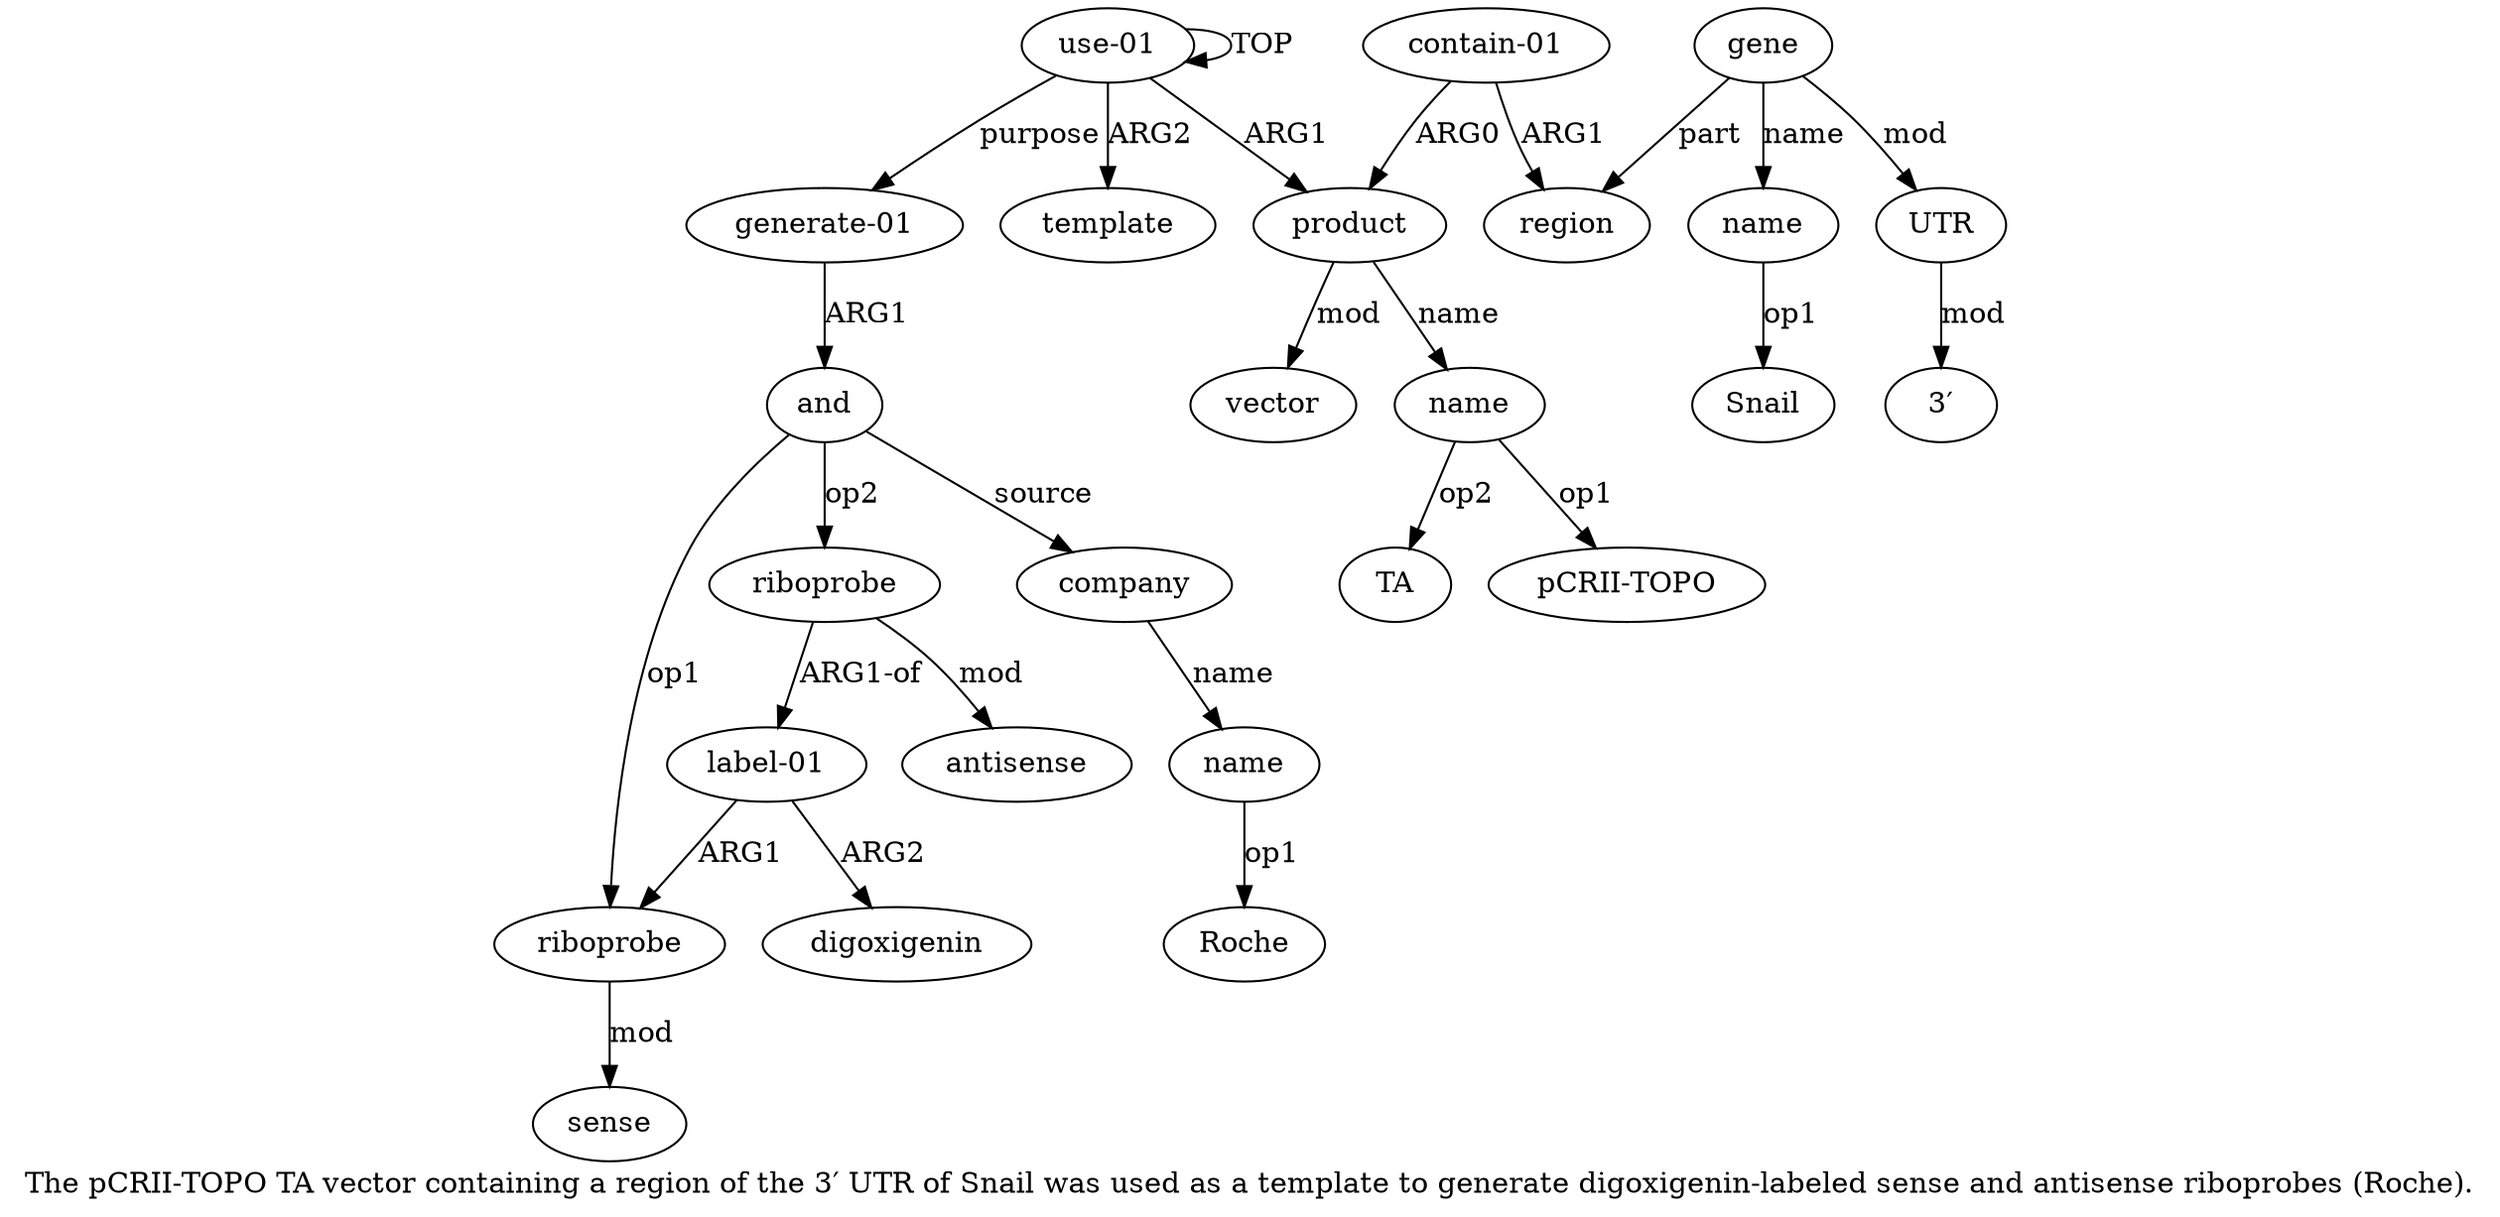 digraph  {
	graph [label="The pCRII-TOPO TA vector containing a region of the 3′ UTR of Snail was used as a template to generate digoxigenin-labeled sense \
and antisense riboprobes (Roche)."];
	node [label="\N"];
	"a2 TA"	 [color=black,
		gold_ind=-1,
		gold_label=TA,
		label=TA,
		test_ind=-1,
		test_label=TA];
	"a8 3′"	 [color=black,
		gold_ind=-1,
		gold_label="3′",
		label="3′",
		test_ind=-1,
		test_label="3′"];
	a15	 [color=black,
		gold_ind=15,
		gold_label=digoxigenin,
		label=digoxigenin,
		test_ind=15,
		test_label=digoxigenin];
	a14	 [color=black,
		gold_ind=14,
		gold_label="label-01",
		label="label-01",
		test_ind=14,
		test_label="label-01"];
	a14 -> a15 [key=0,
	color=black,
	gold_label=ARG2,
	label=ARG2,
	test_label=ARG2];
a12 [color=black,
	gold_ind=12,
	gold_label=riboprobe,
	label=riboprobe,
	test_ind=12,
	test_label=riboprobe];
a14 -> a12 [key=0,
color=black,
gold_label=ARG1,
label=ARG1,
test_label=ARG1];
a17 [color=black,
gold_ind=17,
gold_label=antisense,
label=antisense,
test_ind=17,
test_label=antisense];
a16 [color=black,
gold_ind=16,
gold_label=riboprobe,
label=riboprobe,
test_ind=16,
test_label=riboprobe];
a16 -> a14 [key=0,
color=black,
gold_label="ARG1-of",
label="ARG1-of",
test_label="ARG1-of"];
a16 -> a17 [key=0,
color=black,
gold_label=mod,
label=mod,
test_label=mod];
a11 [color=black,
gold_ind=11,
gold_label=and,
label=and,
test_ind=11,
test_label=and];
a11 -> a16 [key=0,
color=black,
gold_label=op2,
label=op2,
test_label=op2];
a11 -> a12 [key=0,
color=black,
gold_label=op1,
label=op1,
test_label=op1];
a18 [color=black,
gold_ind=18,
gold_label=company,
label=company,
test_ind=18,
test_label=company];
a11 -> a18 [key=0,
color=black,
gold_label=source,
label=source,
test_label=source];
a10 [color=black,
gold_ind=10,
gold_label="generate-01",
label="generate-01",
test_ind=10,
test_label="generate-01"];
a10 -> a11 [key=0,
color=black,
gold_label=ARG1,
label=ARG1,
test_label=ARG1];
a13 [color=black,
gold_ind=13,
gold_label=sense,
label=sense,
test_ind=13,
test_label=sense];
a12 -> a13 [key=0,
color=black,
gold_label=mod,
label=mod,
test_label=mod];
a19 [color=black,
gold_ind=19,
gold_label=name,
label=name,
test_ind=19,
test_label=name];
"a19 Roche" [color=black,
gold_ind=-1,
gold_label=Roche,
label=Roche,
test_ind=-1,
test_label=Roche];
a19 -> "a19 Roche" [key=0,
color=black,
gold_label=op1,
label=op1,
test_label=op1];
a18 -> a19 [key=0,
color=black,
gold_label=name,
label=name,
test_label=name];
"a2 pCRII-TOPO" [color=black,
gold_ind=-1,
gold_label="pCRII-TOPO",
label="pCRII-TOPO",
test_ind=-1,
test_label="pCRII-TOPO"];
a0 [color=black,
gold_ind=0,
gold_label="use-01",
label="use-01",
test_ind=0,
test_label="use-01"];
a0 -> a10 [key=0,
color=black,
gold_label=purpose,
label=purpose,
test_label=purpose];
a0 -> a0 [key=0,
color=black,
gold_label=TOP,
label=TOP,
test_label=TOP];
a9 [color=black,
gold_ind=9,
gold_label=template,
label=template,
test_ind=9,
test_label=template];
a0 -> a9 [key=0,
color=black,
gold_label=ARG2,
label=ARG2,
test_label=ARG2];
a1 [color=black,
gold_ind=1,
gold_label=product,
label=product,
test_ind=1,
test_label=product];
a0 -> a1 [key=0,
color=black,
gold_label=ARG1,
label=ARG1,
test_label=ARG1];
a3 [color=black,
gold_ind=3,
gold_label=vector,
label=vector,
test_ind=3,
test_label=vector];
a2 [color=black,
gold_ind=2,
gold_label=name,
label=name,
test_ind=2,
test_label=name];
a2 -> "a2 TA" [key=0,
color=black,
gold_label=op2,
label=op2,
test_label=op2];
a2 -> "a2 pCRII-TOPO" [key=0,
color=black,
gold_label=op1,
label=op1,
test_label=op1];
a5 [color=black,
gold_ind=5,
gold_label=region,
label=region,
test_ind=5,
test_label=region];
a4 [color=black,
gold_ind=4,
gold_label="contain-01",
label="contain-01",
test_ind=4,
test_label="contain-01"];
a4 -> a5 [key=0,
color=black,
gold_label=ARG1,
label=ARG1,
test_label=ARG1];
a4 -> a1 [key=0,
color=black,
gold_label=ARG0,
label=ARG0,
test_label=ARG0];
a7 [color=black,
gold_ind=7,
gold_label=name,
label=name,
test_ind=7,
test_label=name];
"a7 Snail" [color=black,
gold_ind=-1,
gold_label=Snail,
label=Snail,
test_ind=-1,
test_label=Snail];
a7 -> "a7 Snail" [key=0,
color=black,
gold_label=op1,
label=op1,
test_label=op1];
a6 [color=black,
gold_ind=6,
gold_label=gene,
label=gene,
test_ind=6,
test_label=gene];
a6 -> a5 [key=0,
color=black,
gold_label=part,
label=part,
test_label=part];
a6 -> a7 [key=0,
color=black,
gold_label=name,
label=name,
test_label=name];
a8 [color=black,
gold_ind=8,
gold_label=UTR,
label=UTR,
test_ind=8,
test_label=UTR];
a6 -> a8 [key=0,
color=black,
gold_label=mod,
label=mod,
test_label=mod];
a8 -> "a8 3′" [key=0,
color=black,
gold_label=mod,
label=mod,
test_label=mod];
a1 -> a3 [key=0,
color=black,
gold_label=mod,
label=mod,
test_label=mod];
a1 -> a2 [key=0,
color=black,
gold_label=name,
label=name,
test_label=name];
}
